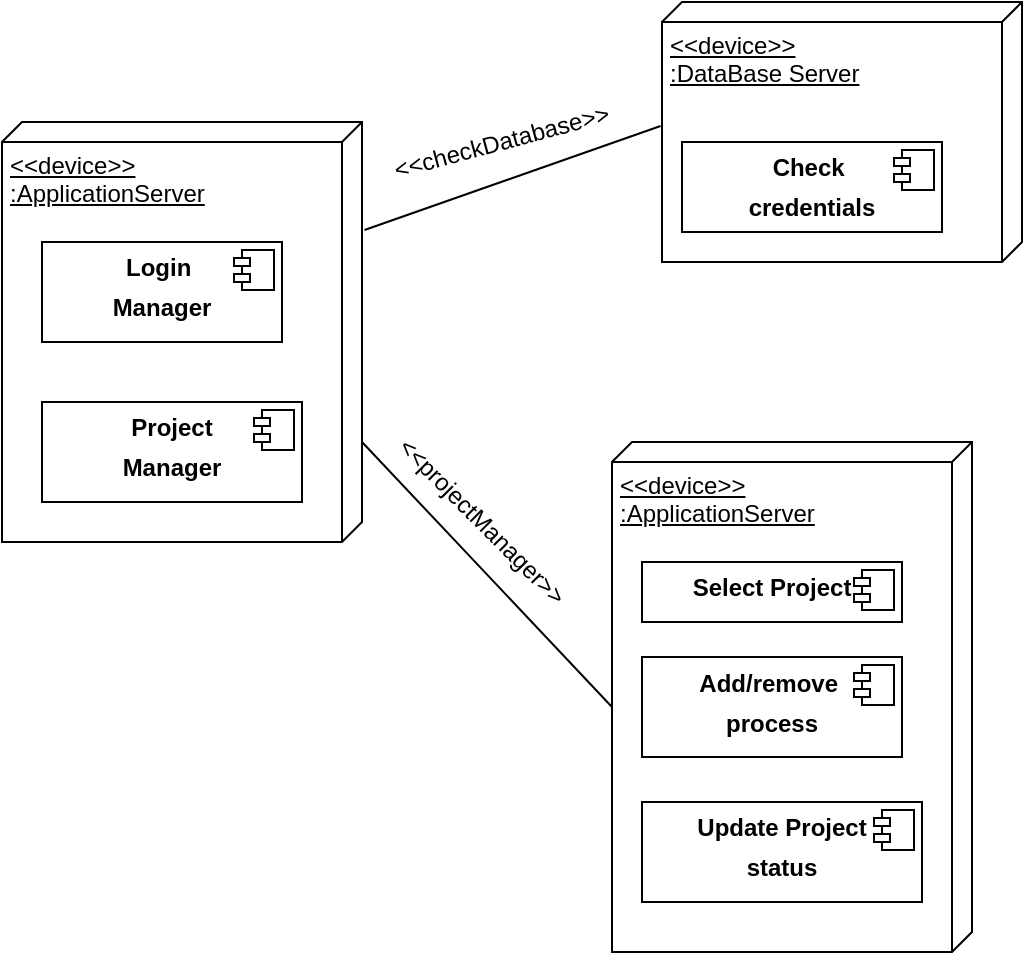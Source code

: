 <mxfile version="17.4.6" type="device"><diagram id="ybzKJ5pO9W3D99cRVKQw" name="Page-1"><mxGraphModel dx="782" dy="460" grid="1" gridSize="10" guides="1" tooltips="1" connect="1" arrows="1" fold="1" page="1" pageScale="1" pageWidth="850" pageHeight="1100" math="0" shadow="0"><root><mxCell id="0"/><mxCell id="1" parent="0"/><mxCell id="Uezf8Cd0SOj62Kt0yWqF-1" value="&amp;lt;&amp;lt;device&amp;gt;&amp;gt;&lt;br&gt;:ApplicationServer" style="verticalAlign=top;align=left;spacingTop=8;spacingLeft=2;spacingRight=12;shape=cube;size=10;direction=south;fontStyle=4;html=1;" vertex="1" parent="1"><mxGeometry x="30" y="110" width="180" height="210" as="geometry"/></mxCell><mxCell id="Uezf8Cd0SOj62Kt0yWqF-2" value="&lt;p style=&quot;margin: 0px ; margin-top: 6px ; text-align: center&quot;&gt;&lt;b&gt;Login&amp;nbsp;&lt;/b&gt;&lt;/p&gt;&lt;p style=&quot;margin: 0px ; margin-top: 6px ; text-align: center&quot;&gt;&lt;b&gt;Manager&lt;/b&gt;&lt;/p&gt;" style="align=left;overflow=fill;html=1;dropTarget=0;" vertex="1" parent="1"><mxGeometry x="50" y="170" width="120" height="50" as="geometry"/></mxCell><mxCell id="Uezf8Cd0SOj62Kt0yWqF-3" value="" style="shape=component;jettyWidth=8;jettyHeight=4;" vertex="1" parent="Uezf8Cd0SOj62Kt0yWqF-2"><mxGeometry x="1" width="20" height="20" relative="1" as="geometry"><mxPoint x="-24" y="4" as="offset"/></mxGeometry></mxCell><mxCell id="Uezf8Cd0SOj62Kt0yWqF-4" value="&lt;p style=&quot;margin: 0px ; margin-top: 6px ; text-align: center&quot;&gt;&lt;b&gt;Project&lt;/b&gt;&lt;/p&gt;&lt;p style=&quot;margin: 0px ; margin-top: 6px ; text-align: center&quot;&gt;&lt;b&gt;Manager&lt;/b&gt;&lt;/p&gt;" style="align=left;overflow=fill;html=1;dropTarget=0;" vertex="1" parent="1"><mxGeometry x="50" y="250" width="130" height="50" as="geometry"/></mxCell><mxCell id="Uezf8Cd0SOj62Kt0yWqF-5" value="" style="shape=component;jettyWidth=8;jettyHeight=4;" vertex="1" parent="Uezf8Cd0SOj62Kt0yWqF-4"><mxGeometry x="1" width="20" height="20" relative="1" as="geometry"><mxPoint x="-24" y="4" as="offset"/></mxGeometry></mxCell><mxCell id="Uezf8Cd0SOj62Kt0yWqF-6" value="&amp;lt;&amp;lt;device&amp;gt;&amp;gt;&lt;br&gt;:DataBase Server" style="verticalAlign=top;align=left;spacingTop=8;spacingLeft=2;spacingRight=12;shape=cube;size=10;direction=south;fontStyle=4;html=1;" vertex="1" parent="1"><mxGeometry x="360" y="50" width="180" height="130" as="geometry"/></mxCell><mxCell id="Uezf8Cd0SOj62Kt0yWqF-7" value="&lt;p style=&quot;margin: 0px ; margin-top: 6px ; text-align: center&quot;&gt;&lt;b&gt;Check&amp;nbsp;&lt;/b&gt;&lt;/p&gt;&lt;p style=&quot;margin: 0px ; margin-top: 6px ; text-align: center&quot;&gt;&lt;b&gt;credentials&lt;/b&gt;&lt;/p&gt;" style="align=left;overflow=fill;html=1;dropTarget=0;" vertex="1" parent="1"><mxGeometry x="370" y="120" width="130" height="45" as="geometry"/></mxCell><mxCell id="Uezf8Cd0SOj62Kt0yWqF-8" value="" style="shape=component;jettyWidth=8;jettyHeight=4;" vertex="1" parent="Uezf8Cd0SOj62Kt0yWqF-7"><mxGeometry x="1" width="20" height="20" relative="1" as="geometry"><mxPoint x="-24" y="4" as="offset"/></mxGeometry></mxCell><mxCell id="Uezf8Cd0SOj62Kt0yWqF-9" value="&amp;lt;&amp;lt;device&amp;gt;&amp;gt;&lt;br&gt;:ApplicationServer" style="verticalAlign=top;align=left;spacingTop=8;spacingLeft=2;spacingRight=12;shape=cube;size=10;direction=south;fontStyle=4;html=1;" vertex="1" parent="1"><mxGeometry x="335" y="270" width="180" height="255" as="geometry"/></mxCell><mxCell id="Uezf8Cd0SOj62Kt0yWqF-10" value="&lt;p style=&quot;margin: 0px ; margin-top: 6px ; text-align: center&quot;&gt;&lt;b&gt;Select Project&lt;/b&gt;&lt;/p&gt;" style="align=left;overflow=fill;html=1;dropTarget=0;" vertex="1" parent="1"><mxGeometry x="350" y="330" width="130" height="30" as="geometry"/></mxCell><mxCell id="Uezf8Cd0SOj62Kt0yWqF-11" value="" style="shape=component;jettyWidth=8;jettyHeight=4;" vertex="1" parent="Uezf8Cd0SOj62Kt0yWqF-10"><mxGeometry x="1" width="20" height="20" relative="1" as="geometry"><mxPoint x="-24" y="4" as="offset"/></mxGeometry></mxCell><mxCell id="Uezf8Cd0SOj62Kt0yWqF-13" value="&lt;p style=&quot;margin: 0px ; margin-top: 6px ; text-align: center&quot;&gt;&lt;b&gt;Add/remove&amp;nbsp;&lt;/b&gt;&lt;/p&gt;&lt;p style=&quot;margin: 0px ; margin-top: 6px ; text-align: center&quot;&gt;&lt;b&gt;process&lt;/b&gt;&lt;/p&gt;" style="align=left;overflow=fill;html=1;dropTarget=0;" vertex="1" parent="1"><mxGeometry x="350" y="377.5" width="130" height="50" as="geometry"/></mxCell><mxCell id="Uezf8Cd0SOj62Kt0yWqF-14" value="" style="shape=component;jettyWidth=8;jettyHeight=4;" vertex="1" parent="Uezf8Cd0SOj62Kt0yWqF-13"><mxGeometry x="1" width="20" height="20" relative="1" as="geometry"><mxPoint x="-24" y="4" as="offset"/></mxGeometry></mxCell><mxCell id="Uezf8Cd0SOj62Kt0yWqF-15" value="&lt;p style=&quot;margin: 0px ; margin-top: 6px ; text-align: center&quot;&gt;&lt;b&gt;Update Project&lt;/b&gt;&lt;/p&gt;&lt;p style=&quot;margin: 0px ; margin-top: 6px ; text-align: center&quot;&gt;&lt;b&gt;status&lt;/b&gt;&lt;/p&gt;" style="align=left;overflow=fill;html=1;dropTarget=0;" vertex="1" parent="1"><mxGeometry x="350" y="450" width="140" height="50" as="geometry"/></mxCell><mxCell id="Uezf8Cd0SOj62Kt0yWqF-16" value="" style="shape=component;jettyWidth=8;jettyHeight=4;" vertex="1" parent="Uezf8Cd0SOj62Kt0yWqF-15"><mxGeometry x="1" width="20" height="20" relative="1" as="geometry"><mxPoint x="-24" y="4" as="offset"/></mxGeometry></mxCell><mxCell id="Uezf8Cd0SOj62Kt0yWqF-18" value="" style="endArrow=none;html=1;rounded=0;exitX=0.257;exitY=-0.007;exitDx=0;exitDy=0;exitPerimeter=0;entryX=0.477;entryY=1.004;entryDx=0;entryDy=0;entryPerimeter=0;" edge="1" parent="1" source="Uezf8Cd0SOj62Kt0yWqF-1" target="Uezf8Cd0SOj62Kt0yWqF-6"><mxGeometry width="50" height="50" relative="1" as="geometry"><mxPoint x="380" y="320" as="sourcePoint"/><mxPoint x="430" y="270" as="targetPoint"/></mxGeometry></mxCell><mxCell id="Uezf8Cd0SOj62Kt0yWqF-19" value="" style="endArrow=none;html=1;rounded=0;exitX=0.762;exitY=0;exitDx=0;exitDy=0;exitPerimeter=0;entryX=0;entryY=0;entryDx=132.5;entryDy=180;entryPerimeter=0;" edge="1" parent="1" source="Uezf8Cd0SOj62Kt0yWqF-1" target="Uezf8Cd0SOj62Kt0yWqF-9"><mxGeometry width="50" height="50" relative="1" as="geometry"><mxPoint x="380" y="320" as="sourcePoint"/><mxPoint x="430" y="270" as="targetPoint"/></mxGeometry></mxCell><mxCell id="Uezf8Cd0SOj62Kt0yWqF-20" value="&amp;lt;&amp;lt;projectManager&amp;gt;&amp;gt;" style="text;html=1;strokeColor=none;fillColor=none;align=center;verticalAlign=middle;whiteSpace=wrap;rounded=0;rotation=45;" vertex="1" parent="1"><mxGeometry x="205" y="300" width="130" height="20" as="geometry"/></mxCell><mxCell id="Uezf8Cd0SOj62Kt0yWqF-21" value="&amp;lt;&amp;lt;checkDatabase&amp;gt;&amp;gt;" style="text;html=1;strokeColor=none;fillColor=none;align=center;verticalAlign=middle;whiteSpace=wrap;rounded=0;rotation=-15;" vertex="1" parent="1"><mxGeometry x="220" y="110" width="120" height="20" as="geometry"/></mxCell></root></mxGraphModel></diagram></mxfile>